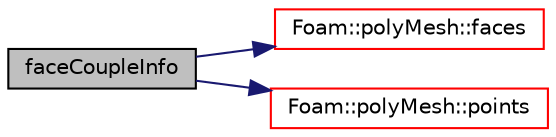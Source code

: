 digraph "faceCoupleInfo"
{
  bgcolor="transparent";
  edge [fontname="Helvetica",fontsize="10",labelfontname="Helvetica",labelfontsize="10"];
  node [fontname="Helvetica",fontsize="10",shape=record];
  rankdir="LR";
  Node1 [label="faceCoupleInfo",height=0.2,width=0.4,color="black", fillcolor="grey75", style="filled", fontcolor="black"];
  Node1 -> Node2 [color="midnightblue",fontsize="10",style="solid",fontname="Helvetica"];
  Node2 [label="Foam::polyMesh::faces",height=0.2,width=0.4,color="red",URL="$a01955.html#a4434536d50d4c14116249da802a1e2b2",tooltip="Return raw faces. "];
  Node1 -> Node3 [color="midnightblue",fontsize="10",style="solid",fontname="Helvetica"];
  Node3 [label="Foam::polyMesh::points",height=0.2,width=0.4,color="red",URL="$a01955.html#a084ae534298576408f063a6b3b820959",tooltip="Return raw points. "];
}

